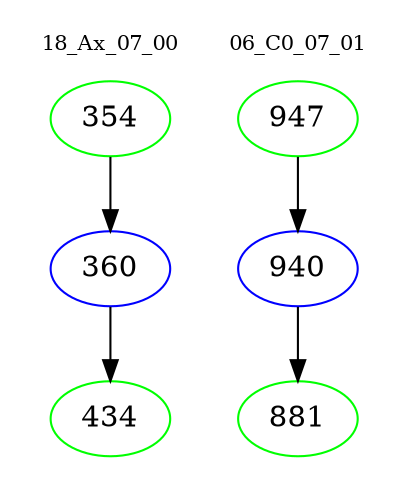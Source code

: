 digraph{
subgraph cluster_0 {
color = white
label = "18_Ax_07_00";
fontsize=10;
T0_354 [label="354", color="green"]
T0_354 -> T0_360 [color="black"]
T0_360 [label="360", color="blue"]
T0_360 -> T0_434 [color="black"]
T0_434 [label="434", color="green"]
}
subgraph cluster_1 {
color = white
label = "06_C0_07_01";
fontsize=10;
T1_947 [label="947", color="green"]
T1_947 -> T1_940 [color="black"]
T1_940 [label="940", color="blue"]
T1_940 -> T1_881 [color="black"]
T1_881 [label="881", color="green"]
}
}
